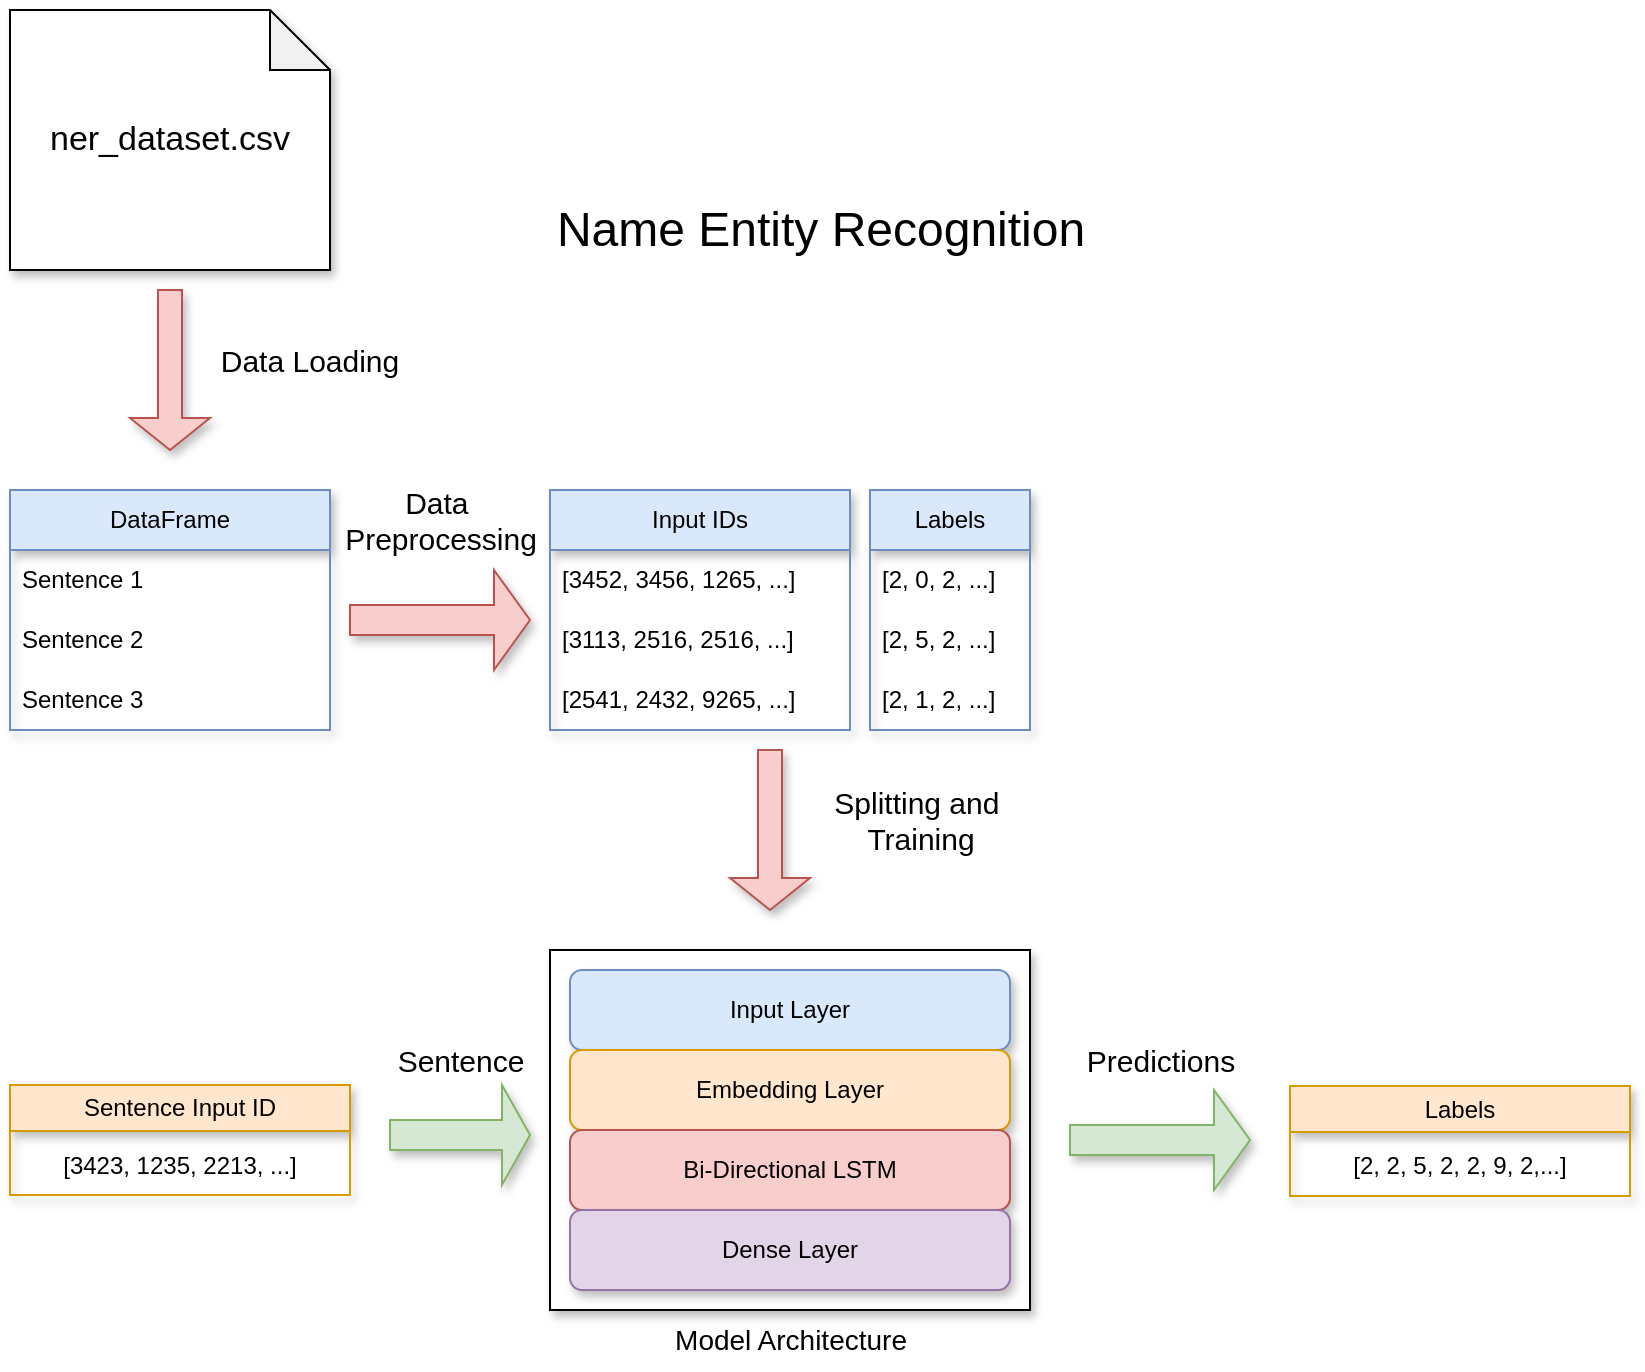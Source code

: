<mxfile version="24.3.0" type="github">
  <diagram name="Page-1" id="q1qUNlV90TycMYUnYFNo">
    <mxGraphModel dx="2093" dy="651" grid="1" gridSize="10" guides="1" tooltips="1" connect="1" arrows="1" fold="1" page="1" pageScale="1" pageWidth="827" pageHeight="1169" math="0" shadow="0">
      <root>
        <mxCell id="0" />
        <mxCell id="1" parent="0" />
        <mxCell id="3IpMSb8aGSalegjSubcm-32" value="" style="rounded=0;whiteSpace=wrap;html=1;shadow=1;" vertex="1" parent="1">
          <mxGeometry x="270" y="510" width="240" height="180" as="geometry" />
        </mxCell>
        <mxCell id="3IpMSb8aGSalegjSubcm-1" value="&lt;font style=&quot;font-size: 17px;&quot;&gt;ner_dataset.csv&lt;/font&gt;" style="shape=note;whiteSpace=wrap;html=1;backgroundOutline=1;darkOpacity=0.05;shadow=1;" vertex="1" parent="1">
          <mxGeometry y="40" width="160" height="130" as="geometry" />
        </mxCell>
        <mxCell id="3IpMSb8aGSalegjSubcm-3" value="" style="shape=singleArrow;direction=south;whiteSpace=wrap;html=1;strokeWidth=1;fillColor=#f8cecc;strokeColor=#b85450;shadow=1;" vertex="1" parent="1">
          <mxGeometry x="60" y="180" width="40" height="80" as="geometry" />
        </mxCell>
        <mxCell id="3IpMSb8aGSalegjSubcm-4" value="DataFrame" style="swimlane;fontStyle=0;childLayout=stackLayout;horizontal=1;startSize=30;horizontalStack=0;resizeParent=1;resizeParentMax=0;resizeLast=0;collapsible=1;marginBottom=0;whiteSpace=wrap;html=1;fillColor=#dae8fc;strokeColor=#6c8ebf;shadow=1;" vertex="1" parent="1">
          <mxGeometry y="280" width="160" height="120" as="geometry" />
        </mxCell>
        <mxCell id="3IpMSb8aGSalegjSubcm-5" value="Sentence 1" style="text;strokeColor=none;fillColor=none;align=left;verticalAlign=middle;spacingLeft=4;spacingRight=4;overflow=hidden;points=[[0,0.5],[1,0.5]];portConstraint=eastwest;rotatable=0;whiteSpace=wrap;html=1;" vertex="1" parent="3IpMSb8aGSalegjSubcm-4">
          <mxGeometry y="30" width="160" height="30" as="geometry" />
        </mxCell>
        <mxCell id="3IpMSb8aGSalegjSubcm-6" value="Sentence 2" style="text;strokeColor=none;fillColor=none;align=left;verticalAlign=middle;spacingLeft=4;spacingRight=4;overflow=hidden;points=[[0,0.5],[1,0.5]];portConstraint=eastwest;rotatable=0;whiteSpace=wrap;html=1;" vertex="1" parent="3IpMSb8aGSalegjSubcm-4">
          <mxGeometry y="60" width="160" height="30" as="geometry" />
        </mxCell>
        <mxCell id="3IpMSb8aGSalegjSubcm-7" value="Sentence 3" style="text;strokeColor=none;fillColor=none;align=left;verticalAlign=middle;spacingLeft=4;spacingRight=4;overflow=hidden;points=[[0,0.5],[1,0.5]];portConstraint=eastwest;rotatable=0;whiteSpace=wrap;html=1;" vertex="1" parent="3IpMSb8aGSalegjSubcm-4">
          <mxGeometry y="90" width="160" height="30" as="geometry" />
        </mxCell>
        <mxCell id="3IpMSb8aGSalegjSubcm-8" value="" style="shape=singleArrow;whiteSpace=wrap;html=1;fontStyle=1;fillColor=#f8cecc;strokeColor=#b85450;shadow=1;" vertex="1" parent="1">
          <mxGeometry x="170" y="320" width="90" height="50" as="geometry" />
        </mxCell>
        <mxCell id="3IpMSb8aGSalegjSubcm-9" value="Input IDs" style="swimlane;fontStyle=0;childLayout=stackLayout;horizontal=1;startSize=30;horizontalStack=0;resizeParent=1;resizeParentMax=0;resizeLast=0;collapsible=1;marginBottom=0;whiteSpace=wrap;html=1;fillColor=#dae8fc;strokeColor=#6c8ebf;shadow=1;" vertex="1" parent="1">
          <mxGeometry x="270" y="280" width="150" height="120" as="geometry" />
        </mxCell>
        <mxCell id="3IpMSb8aGSalegjSubcm-10" value="[3452, 3456, 1265, ...]" style="text;strokeColor=none;fillColor=none;align=left;verticalAlign=middle;spacingLeft=4;spacingRight=4;overflow=hidden;points=[[0,0.5],[1,0.5]];portConstraint=eastwest;rotatable=0;whiteSpace=wrap;html=1;" vertex="1" parent="3IpMSb8aGSalegjSubcm-9">
          <mxGeometry y="30" width="150" height="30" as="geometry" />
        </mxCell>
        <mxCell id="3IpMSb8aGSalegjSubcm-11" value="[3113, 2516, 2516, ...]" style="text;strokeColor=none;fillColor=none;align=left;verticalAlign=middle;spacingLeft=4;spacingRight=4;overflow=hidden;points=[[0,0.5],[1,0.5]];portConstraint=eastwest;rotatable=0;whiteSpace=wrap;html=1;" vertex="1" parent="3IpMSb8aGSalegjSubcm-9">
          <mxGeometry y="60" width="150" height="30" as="geometry" />
        </mxCell>
        <mxCell id="3IpMSb8aGSalegjSubcm-12" value="[2541, 2432, 9265, ...]" style="text;strokeColor=none;fillColor=none;align=left;verticalAlign=middle;spacingLeft=4;spacingRight=4;overflow=hidden;points=[[0,0.5],[1,0.5]];portConstraint=eastwest;rotatable=0;whiteSpace=wrap;html=1;" vertex="1" parent="3IpMSb8aGSalegjSubcm-9">
          <mxGeometry y="90" width="150" height="30" as="geometry" />
        </mxCell>
        <mxCell id="3IpMSb8aGSalegjSubcm-13" value="Labels" style="swimlane;fontStyle=0;childLayout=stackLayout;horizontal=1;startSize=30;horizontalStack=0;resizeParent=1;resizeParentMax=0;resizeLast=0;collapsible=1;marginBottom=0;whiteSpace=wrap;html=1;fillColor=#dae8fc;strokeColor=#6c8ebf;shadow=1;" vertex="1" parent="1">
          <mxGeometry x="430" y="280" width="80" height="120" as="geometry" />
        </mxCell>
        <mxCell id="3IpMSb8aGSalegjSubcm-14" value="[2, 0, 2, ...]" style="text;strokeColor=none;fillColor=none;align=left;verticalAlign=middle;spacingLeft=4;spacingRight=4;overflow=hidden;points=[[0,0.5],[1,0.5]];portConstraint=eastwest;rotatable=0;whiteSpace=wrap;html=1;" vertex="1" parent="3IpMSb8aGSalegjSubcm-13">
          <mxGeometry y="30" width="80" height="30" as="geometry" />
        </mxCell>
        <mxCell id="3IpMSb8aGSalegjSubcm-15" value="[2, 5, 2, ...]" style="text;strokeColor=none;fillColor=none;align=left;verticalAlign=middle;spacingLeft=4;spacingRight=4;overflow=hidden;points=[[0,0.5],[1,0.5]];portConstraint=eastwest;rotatable=0;whiteSpace=wrap;html=1;" vertex="1" parent="3IpMSb8aGSalegjSubcm-13">
          <mxGeometry y="60" width="80" height="30" as="geometry" />
        </mxCell>
        <mxCell id="3IpMSb8aGSalegjSubcm-16" value="[2, 1, 2, ...]" style="text;strokeColor=none;fillColor=none;align=left;verticalAlign=middle;spacingLeft=4;spacingRight=4;overflow=hidden;points=[[0,0.5],[1,0.5]];portConstraint=eastwest;rotatable=0;whiteSpace=wrap;html=1;" vertex="1" parent="3IpMSb8aGSalegjSubcm-13">
          <mxGeometry y="90" width="80" height="30" as="geometry" />
        </mxCell>
        <mxCell id="3IpMSb8aGSalegjSubcm-18" value="" style="shape=singleArrow;direction=south;whiteSpace=wrap;html=1;fillColor=#f8cecc;strokeColor=#b85450;shadow=1;" vertex="1" parent="1">
          <mxGeometry x="360" y="410" width="40" height="80" as="geometry" />
        </mxCell>
        <mxCell id="3IpMSb8aGSalegjSubcm-20" value="Input Layer" style="rounded=1;whiteSpace=wrap;html=1;fillColor=#dae8fc;strokeColor=#6c8ebf;shadow=1;" vertex="1" parent="1">
          <mxGeometry x="280" y="520" width="220" height="40" as="geometry" />
        </mxCell>
        <mxCell id="3IpMSb8aGSalegjSubcm-21" value="Embedding Layer" style="rounded=1;whiteSpace=wrap;html=1;fillColor=#ffe6cc;strokeColor=#d79b00;shadow=1;" vertex="1" parent="1">
          <mxGeometry x="280" y="560" width="220" height="40" as="geometry" />
        </mxCell>
        <mxCell id="3IpMSb8aGSalegjSubcm-23" value="Bi-Directional LSTM" style="rounded=1;whiteSpace=wrap;html=1;fillColor=#f8cecc;strokeColor=#b85450;shadow=1;" vertex="1" parent="1">
          <mxGeometry x="280" y="600" width="220" height="40" as="geometry" />
        </mxCell>
        <mxCell id="3IpMSb8aGSalegjSubcm-24" value="Dense Layer" style="rounded=1;whiteSpace=wrap;html=1;fillColor=#e1d5e7;strokeColor=#9673a6;shadow=1;" vertex="1" parent="1">
          <mxGeometry x="280" y="640" width="220" height="40" as="geometry" />
        </mxCell>
        <mxCell id="3IpMSb8aGSalegjSubcm-25" style="edgeStyle=orthogonalEdgeStyle;rounded=0;orthogonalLoop=1;jettySize=auto;html=1;exitX=0.5;exitY=1;exitDx=0;exitDy=0;" edge="1" parent="1">
          <mxGeometry relative="1" as="geometry">
            <mxPoint x="610" y="680" as="sourcePoint" />
            <mxPoint x="610" y="680" as="targetPoint" />
          </mxGeometry>
        </mxCell>
        <mxCell id="3IpMSb8aGSalegjSubcm-33" value="" style="shape=singleArrow;whiteSpace=wrap;html=1;fillColor=#d5e8d4;strokeColor=#82b366;shadow=1;" vertex="1" parent="1">
          <mxGeometry x="190" y="577.5" width="70" height="50" as="geometry" />
        </mxCell>
        <mxCell id="3IpMSb8aGSalegjSubcm-35" value="&lt;span style=&quot;font-weight: normal;&quot;&gt;Sentence Input ID&lt;/span&gt;" style="swimlane;whiteSpace=wrap;html=1;shadow=1;fillColor=#ffe6cc;strokeColor=#d79b00;" vertex="1" parent="1">
          <mxGeometry y="577.5" width="170" height="55" as="geometry" />
        </mxCell>
        <mxCell id="3IpMSb8aGSalegjSubcm-37" value="&lt;span style=&quot;text-align: left;&quot;&gt;[3423, 1235, 2213, ...]&lt;/span&gt;" style="text;html=1;align=center;verticalAlign=middle;whiteSpace=wrap;rounded=0;" vertex="1" parent="3IpMSb8aGSalegjSubcm-35">
          <mxGeometry x="20" y="25" width="130" height="30" as="geometry" />
        </mxCell>
        <mxCell id="3IpMSb8aGSalegjSubcm-38" value="" style="shape=singleArrow;whiteSpace=wrap;html=1;fillColor=#d5e8d4;strokeColor=#82b366;shadow=1;" vertex="1" parent="1">
          <mxGeometry x="530" y="580" width="90" height="50" as="geometry" />
        </mxCell>
        <mxCell id="3IpMSb8aGSalegjSubcm-40" value="&lt;span style=&quot;color: rgba(0, 0, 0, 0); font-family: monospace; font-size: 0px; text-align: start;&quot;&gt;%3CmxGraphModel%3E%3Croot%3E%3CmxCell%20id%3D%220%22%2F%3E%3CmxCell%20id%3D%221%22%20parent%3D%220%22%2F%3E%3CmxCell%20id%3D%222%22%20value%3D%22%26lt%3Bspan%20style%3D%26quot%3Bfont-weight%3A%20normal%3B%26quot%3B%26gt%3BSentence%20Input%20ID%26lt%3B%2Fspan%26gt%3B%22%20style%3D%22swimlane%3BwhiteSpace%3Dwrap%3Bhtml%3D1%3B%22%20vertex%3D%221%22%20parent%3D%221%22%3E%3CmxGeometry%20y%3D%22575%22%20width%3D%22170%22%20height%3D%2255%22%20as%3D%22geometry%22%2F%3E%3C%2FmxCell%3E%3CmxCell%20id%3D%223%22%20value%3D%22%26lt%3Bspan%20style%3D%26quot%3Btext-align%3A%20left%3B%26quot%3B%26gt%3B%5B3423%2C%201235%2C%202213%2C%20...%5D%26lt%3B%2Fspan%26gt%3B%22%20style%3D%22text%3Bhtml%3D1%3Balign%3Dcenter%3BverticalAlign%3Dmiddle%3BwhiteSpace%3Dwrap%3Brounded%3D0%3B%22%20vertex%3D%221%22%20parent%3D%222%22%3E%3CmxGeometry%20x%3D%2220%22%20y%3D%2225%22%20width%3D%22130%22%20height%3D%2230%22%20as%3D%22geometry%22%2F%3E%3C%2FmxCell%3E%3C%2Froot%3E%3C%2FmxGraphModel%3E&lt;/span&gt;" style="text;html=1;align=center;verticalAlign=middle;resizable=0;points=[];autosize=1;strokeColor=none;fillColor=none;" vertex="1" parent="1">
          <mxGeometry x="690" y="578" width="20" height="30" as="geometry" />
        </mxCell>
        <mxCell id="3IpMSb8aGSalegjSubcm-41" value="&lt;span style=&quot;font-weight: 400;&quot;&gt;Labels&lt;/span&gt;" style="swimlane;whiteSpace=wrap;html=1;shadow=1;fillColor=#ffe6cc;strokeColor=#d79b00;" vertex="1" parent="1">
          <mxGeometry x="640" y="578" width="170" height="55" as="geometry" />
        </mxCell>
        <mxCell id="3IpMSb8aGSalegjSubcm-42" value="&lt;span style=&quot;text-align: left;&quot;&gt;[2, 2, 5, 2, 2, 9, 2,...]&lt;/span&gt;" style="text;html=1;align=center;verticalAlign=middle;whiteSpace=wrap;rounded=0;" vertex="1" parent="3IpMSb8aGSalegjSubcm-41">
          <mxGeometry x="20" y="25" width="130" height="30" as="geometry" />
        </mxCell>
        <mxCell id="3IpMSb8aGSalegjSubcm-43" value="&lt;font style=&quot;font-size: 15px;&quot;&gt;Data Loading&lt;/font&gt;" style="text;html=1;align=center;verticalAlign=middle;whiteSpace=wrap;rounded=0;" vertex="1" parent="1">
          <mxGeometry x="90" y="200" width="120" height="30" as="geometry" />
        </mxCell>
        <mxCell id="3IpMSb8aGSalegjSubcm-44" value="&lt;font style=&quot;font-size: 15px;&quot;&gt;Data&amp;nbsp;&lt;/font&gt;&lt;div style=&quot;font-size: 15px;&quot;&gt;&lt;font style=&quot;font-size: 15px;&quot;&gt;Preprocessing&lt;/font&gt;&lt;/div&gt;" style="text;html=1;align=center;verticalAlign=middle;resizable=0;points=[];autosize=1;strokeColor=none;fillColor=none;" vertex="1" parent="1">
          <mxGeometry x="155" y="270" width="120" height="50" as="geometry" />
        </mxCell>
        <mxCell id="3IpMSb8aGSalegjSubcm-45" value="&lt;font style=&quot;font-size: 15px;&quot;&gt;Splitting and&amp;nbsp;&lt;/font&gt;&lt;div style=&quot;font-size: 15px;&quot;&gt;&lt;font style=&quot;font-size: 15px;&quot;&gt;Training&lt;/font&gt;&lt;/div&gt;" style="text;html=1;align=center;verticalAlign=middle;resizable=0;points=[];autosize=1;strokeColor=none;fillColor=none;" vertex="1" parent="1">
          <mxGeometry x="400" y="420" width="110" height="50" as="geometry" />
        </mxCell>
        <mxCell id="3IpMSb8aGSalegjSubcm-46" value="&lt;font style=&quot;font-size: 15px;&quot;&gt;Sentence&lt;/font&gt;" style="text;html=1;align=center;verticalAlign=middle;resizable=0;points=[];autosize=1;strokeColor=none;fillColor=none;" vertex="1" parent="1">
          <mxGeometry x="180" y="550" width="90" height="30" as="geometry" />
        </mxCell>
        <mxCell id="3IpMSb8aGSalegjSubcm-47" value="&lt;font style=&quot;font-size: 15px;&quot;&gt;Predictions&lt;/font&gt;" style="text;html=1;align=center;verticalAlign=middle;resizable=0;points=[];autosize=1;strokeColor=none;fillColor=none;" vertex="1" parent="1">
          <mxGeometry x="525" y="550" width="100" height="30" as="geometry" />
        </mxCell>
        <mxCell id="3IpMSb8aGSalegjSubcm-48" value="&lt;font style=&quot;font-size: 14px;&quot;&gt;Model Architecture&lt;/font&gt;" style="text;html=1;align=center;verticalAlign=middle;resizable=0;points=[];autosize=1;strokeColor=none;fillColor=none;" vertex="1" parent="1">
          <mxGeometry x="320" y="690" width="140" height="30" as="geometry" />
        </mxCell>
        <mxCell id="3IpMSb8aGSalegjSubcm-50" value="&lt;font style=&quot;font-size: 24px;&quot;&gt;Name Entity Recognition&lt;/font&gt;" style="text;html=1;align=center;verticalAlign=middle;resizable=0;points=[];autosize=1;strokeColor=none;fillColor=none;" vertex="1" parent="1">
          <mxGeometry x="260" y="130" width="290" height="40" as="geometry" />
        </mxCell>
      </root>
    </mxGraphModel>
  </diagram>
</mxfile>
